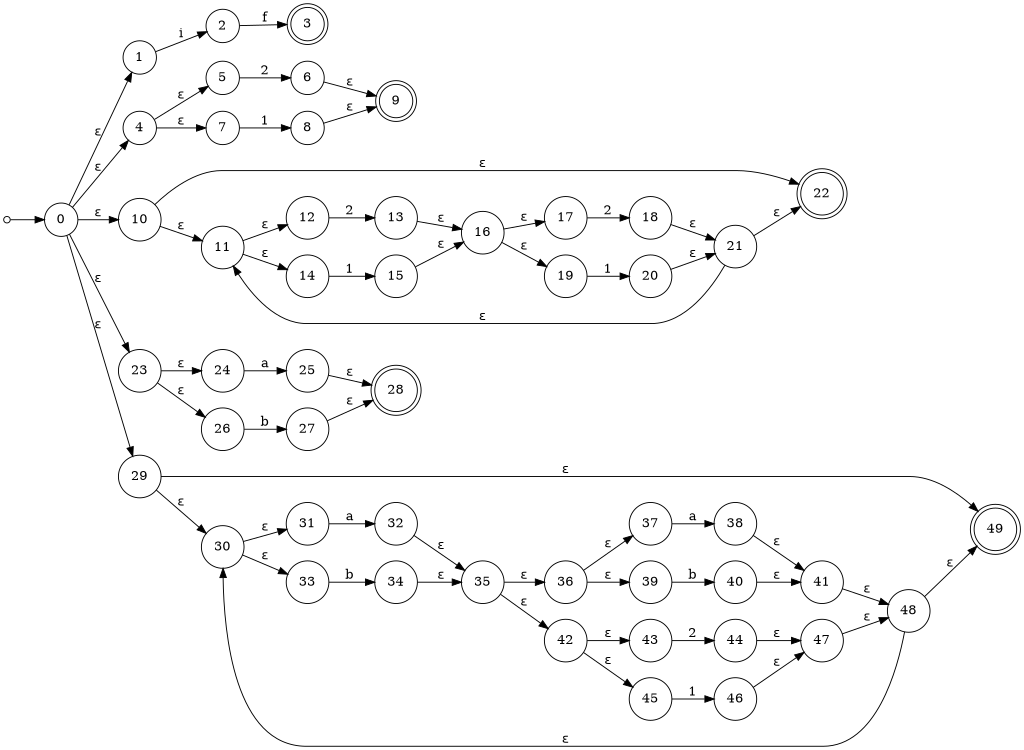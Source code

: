 digraph {
	rankdir=LR size="8,5"
	node [shape=doublecircle]
	3
	9
	49
	22
	28
	node [shape=circle]
	start [label="" height=0.1 width=0.1]
	start -> 0 [label=""]
	1 -> 2 [label=i]
	2 -> 3 [label=f]
	0 -> 1 [label="ε"]
	4 -> 5 [label="ε"]
	4 -> 7 [label="ε"]
	5 -> 6 [label=2]
	7 -> 8 [label=1]
	6 -> 9 [label="ε"]
	8 -> 9 [label="ε"]
	0 -> 4 [label="ε"]
	10 -> 11 [label="ε"]
	10 -> 22 [label="ε"]
	11 -> 12 [label="ε"]
	11 -> 14 [label="ε"]
	12 -> 13 [label=2]
	14 -> 15 [label=1]
	13 -> 16 [label="ε"]
	15 -> 16 [label="ε"]
	16 -> 17 [label="ε"]
	16 -> 19 [label="ε"]
	17 -> 18 [label=2]
	19 -> 20 [label=1]
	18 -> 21 [label="ε"]
	20 -> 21 [label="ε"]
	21 -> 11 [label="ε"]
	21 -> 22 [label="ε"]
	0 -> 10 [label="ε"]
	23 -> 24 [label="ε"]
	23 -> 26 [label="ε"]
	24 -> 25 [label=a]
	26 -> 27 [label=b]
	25 -> 28 [label="ε"]
	27 -> 28 [label="ε"]
	0 -> 23 [label="ε"]
	29 -> 30 [label="ε"]
	29 -> 49 [label="ε"]
	30 -> 31 [label="ε"]
	30 -> 33 [label="ε"]
	31 -> 32 [label=a]
	33 -> 34 [label=b]
	32 -> 35 [label="ε"]
	34 -> 35 [label="ε"]
	35 -> 36 [label="ε"]
	35 -> 42 [label="ε"]
	36 -> 37 [label="ε"]
	36 -> 39 [label="ε"]
	37 -> 38 [label=a]
	39 -> 40 [label=b]
	38 -> 41 [label="ε"]
	40 -> 41 [label="ε"]
	42 -> 43 [label="ε"]
	42 -> 45 [label="ε"]
	43 -> 44 [label=2]
	45 -> 46 [label=1]
	44 -> 47 [label="ε"]
	46 -> 47 [label="ε"]
	41 -> 48 [label="ε"]
	47 -> 48 [label="ε"]
	48 -> 30 [label="ε"]
	48 -> 49 [label="ε"]
	0 -> 29 [label="ε"]
}
